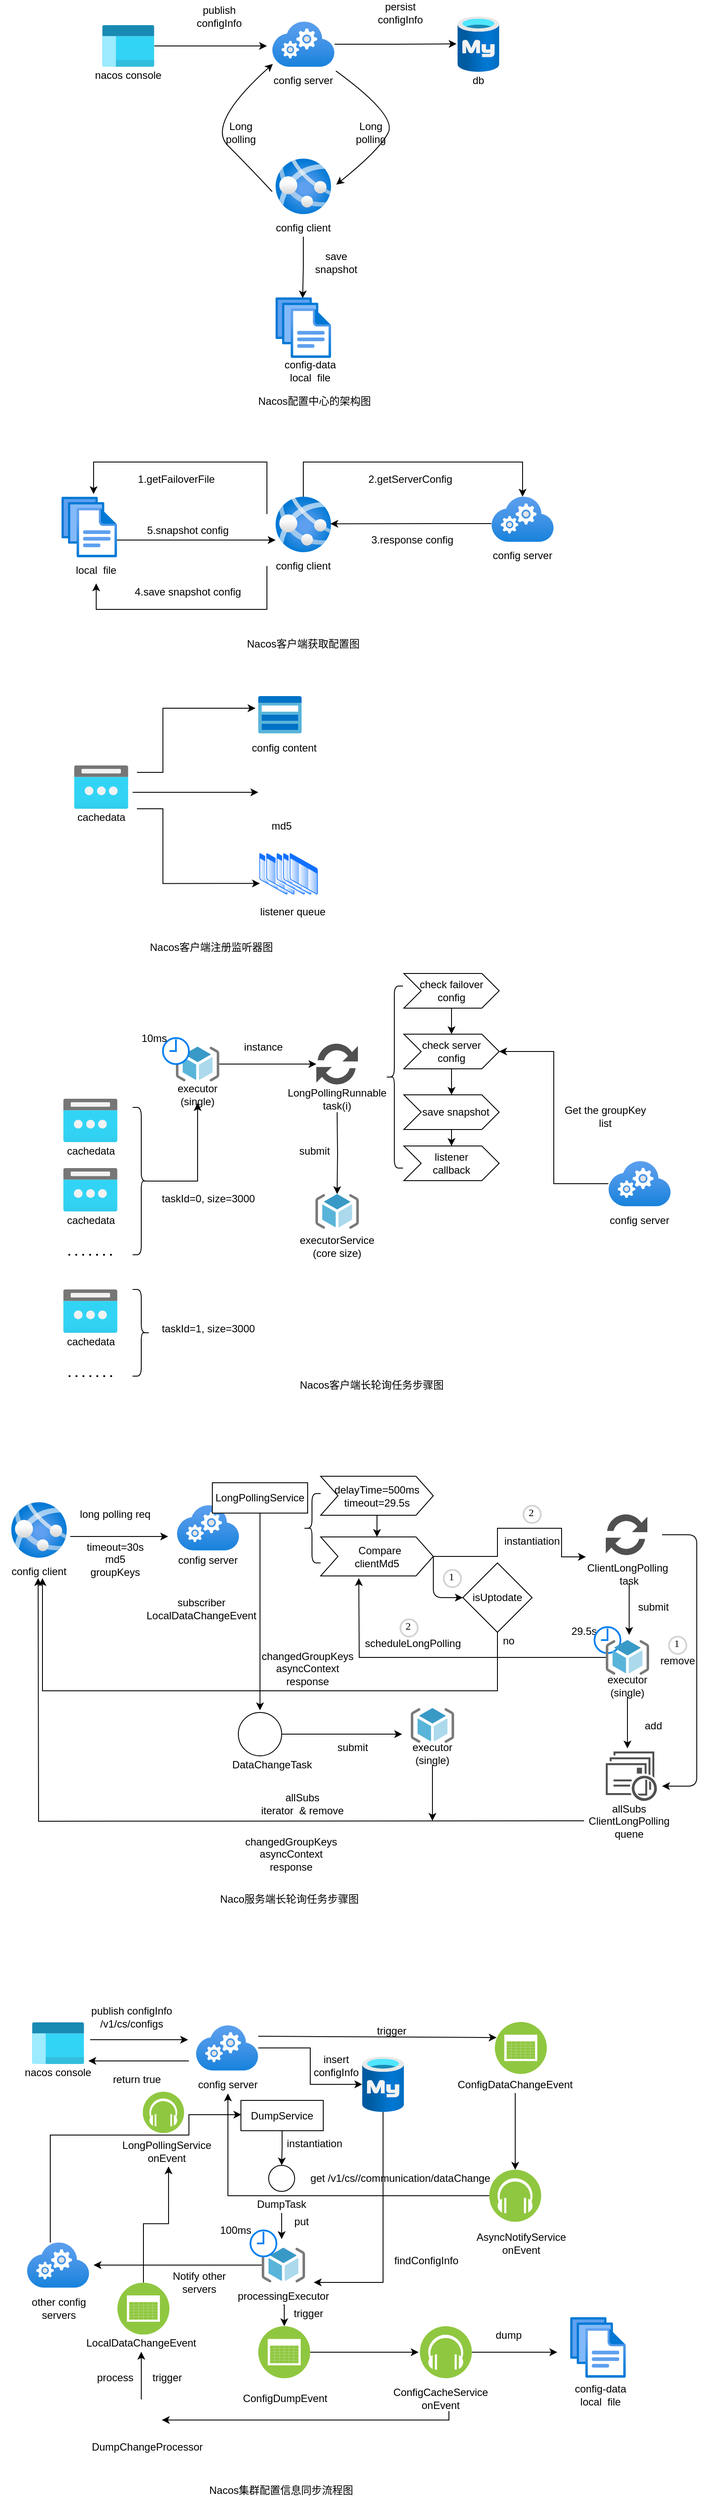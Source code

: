 <mxfile version="15.0.6" type="device"><diagram id="Z2MBk3b5jhYrL6u7EaBI" name="第 1 页"><mxGraphModel dx="946" dy="662" grid="1" gridSize="10" guides="1" tooltips="1" connect="1" arrows="1" fold="1" page="1" pageScale="1" pageWidth="827" pageHeight="1169" math="0" shadow="0"><root><mxCell id="0"/><mxCell id="1" parent="0"/><mxCell id="Sb2YkB7NiELVCZ7mtvQ2-1" value="" style="aspect=fixed;html=1;points=[];align=center;image;fontSize=12;image=img/lib/azure2/databases/Azure_Database_MySQL_Server.svg;" parent="1" vertex="1"><mxGeometry x="540" y="126" width="48" height="64" as="geometry"/></mxCell><mxCell id="Sb2YkB7NiELVCZ7mtvQ2-16" style="edgeStyle=orthogonalEdgeStyle;rounded=0;orthogonalLoop=1;jettySize=auto;html=1;" parent="1" source="Sb2YkB7NiELVCZ7mtvQ2-4" edge="1"><mxGeometry relative="1" as="geometry"><mxPoint x="320" y="160" as="targetPoint"/></mxGeometry></mxCell><mxCell id="Sb2YkB7NiELVCZ7mtvQ2-17" style="edgeStyle=orthogonalEdgeStyle;rounded=0;orthogonalLoop=1;jettySize=auto;html=1;entryX=-0.025;entryY=0.494;entryDx=0;entryDy=0;entryPerimeter=0;" parent="1" source="Sb2YkB7NiELVCZ7mtvQ2-6" target="Sb2YkB7NiELVCZ7mtvQ2-1" edge="1"><mxGeometry relative="1" as="geometry"/></mxCell><mxCell id="Sb2YkB7NiELVCZ7mtvQ2-13" value="db" style="text;html=1;strokeColor=none;fillColor=none;align=center;verticalAlign=middle;whiteSpace=wrap;rounded=0;" parent="1" vertex="1"><mxGeometry x="519" y="190" width="90" height="20" as="geometry"/></mxCell><mxCell id="Sb2YkB7NiELVCZ7mtvQ2-23" style="edgeStyle=orthogonalEdgeStyle;rounded=0;orthogonalLoop=1;jettySize=auto;html=1;entryX=0.488;entryY=0.017;entryDx=0;entryDy=0;entryPerimeter=0;" parent="1" source="Sb2YkB7NiELVCZ7mtvQ2-14" target="Sb2YkB7NiELVCZ7mtvQ2-3" edge="1"><mxGeometry relative="1" as="geometry"/></mxCell><mxCell id="Sb2YkB7NiELVCZ7mtvQ2-20" value="" style="curved=1;endArrow=classic;html=1;exitX=-0.062;exitY=0.594;exitDx=0;exitDy=0;exitPerimeter=0;entryX=0.011;entryY=0.938;entryDx=0;entryDy=0;entryPerimeter=0;" parent="1" source="Sb2YkB7NiELVCZ7mtvQ2-5" target="Sb2YkB7NiELVCZ7mtvQ2-6" edge="1"><mxGeometry width="50" height="50" relative="1" as="geometry"><mxPoint x="250" y="300" as="sourcePoint"/><mxPoint x="300" y="250" as="targetPoint"/><Array as="points"><mxPoint x="300" y="300"/><mxPoint x="250" y="250"/></Array></mxGeometry></mxCell><mxCell id="Sb2YkB7NiELVCZ7mtvQ2-22" value="" style="curved=1;endArrow=classic;html=1;exitX=1.022;exitY=1.092;exitDx=0;exitDy=0;exitPerimeter=0;" parent="1" source="Sb2YkB7NiELVCZ7mtvQ2-6" edge="1"><mxGeometry width="50" height="50" relative="1" as="geometry"><mxPoint x="420" y="190" as="sourcePoint"/><mxPoint x="400" y="320" as="targetPoint"/><Array as="points"><mxPoint x="470" y="240"/><mxPoint x="450" y="280"/></Array></mxGeometry></mxCell><mxCell id="Sb2YkB7NiELVCZ7mtvQ2-24" value="Long polling" style="text;html=1;strokeColor=none;fillColor=none;align=center;verticalAlign=middle;whiteSpace=wrap;rounded=0;" parent="1" vertex="1"><mxGeometry x="270" y="250" width="40" height="20" as="geometry"/></mxCell><mxCell id="Sb2YkB7NiELVCZ7mtvQ2-26" value="Long polling" style="text;html=1;strokeColor=none;fillColor=none;align=center;verticalAlign=middle;whiteSpace=wrap;rounded=0;" parent="1" vertex="1"><mxGeometry x="420" y="250" width="40" height="20" as="geometry"/></mxCell><mxCell id="Sb2YkB7NiELVCZ7mtvQ2-27" value="save snapshot" style="text;html=1;strokeColor=none;fillColor=none;align=center;verticalAlign=middle;whiteSpace=wrap;rounded=0;" parent="1" vertex="1"><mxGeometry x="380" y="400" width="40" height="20" as="geometry"/></mxCell><mxCell id="Sb2YkB7NiELVCZ7mtvQ2-30" value="publish configInfo" style="text;html=1;strokeColor=none;fillColor=none;align=center;verticalAlign=middle;whiteSpace=wrap;rounded=0;" parent="1" vertex="1"><mxGeometry x="220" y="116" width="90" height="20" as="geometry"/></mxCell><mxCell id="Sb2YkB7NiELVCZ7mtvQ2-31" value="persist configInfo" style="text;html=1;strokeColor=none;fillColor=none;align=center;verticalAlign=middle;whiteSpace=wrap;rounded=0;" parent="1" vertex="1"><mxGeometry x="429" y="112" width="90" height="20" as="geometry"/></mxCell><mxCell id="Sb2YkB7NiELVCZ7mtvQ2-32" value="Nacos配置中心的架构图" style="text;html=1;strokeColor=none;fillColor=none;align=center;verticalAlign=middle;whiteSpace=wrap;rounded=0;" parent="1" vertex="1"><mxGeometry x="290" y="560" width="170" height="20" as="geometry"/></mxCell><mxCell id="Sb2YkB7NiELVCZ7mtvQ2-33" value="" style="group" parent="1" vertex="1" connectable="0"><mxGeometry x="317" y="290" width="90" height="90" as="geometry"/></mxCell><mxCell id="Sb2YkB7NiELVCZ7mtvQ2-5" value="" style="aspect=fixed;html=1;points=[];align=center;image;fontSize=12;image=img/lib/azure2/compute/App_Services.svg;" parent="Sb2YkB7NiELVCZ7mtvQ2-33" vertex="1"><mxGeometry x="13" width="64" height="64" as="geometry"/></mxCell><mxCell id="Sb2YkB7NiELVCZ7mtvQ2-14" value="config client" style="text;html=1;strokeColor=none;fillColor=none;align=center;verticalAlign=middle;whiteSpace=wrap;rounded=0;" parent="Sb2YkB7NiELVCZ7mtvQ2-33" vertex="1"><mxGeometry y="70" width="90" height="20" as="geometry"/></mxCell><mxCell id="Sb2YkB7NiELVCZ7mtvQ2-34" value="" style="group" parent="1" vertex="1" connectable="0"><mxGeometry x="317" y="132" width="90" height="78" as="geometry"/></mxCell><mxCell id="Sb2YkB7NiELVCZ7mtvQ2-6" value="" style="aspect=fixed;html=1;points=[];align=center;image;fontSize=12;image=img/lib/azure2/compute/Cloud_Services_Classic.svg;" parent="Sb2YkB7NiELVCZ7mtvQ2-34" vertex="1"><mxGeometry x="9" width="72" height="52" as="geometry"/></mxCell><mxCell id="Sb2YkB7NiELVCZ7mtvQ2-12" value="config server" style="text;html=1;strokeColor=none;fillColor=none;align=center;verticalAlign=middle;whiteSpace=wrap;rounded=0;" parent="Sb2YkB7NiELVCZ7mtvQ2-34" vertex="1"><mxGeometry y="58" width="90" height="20" as="geometry"/></mxCell><mxCell id="Sb2YkB7NiELVCZ7mtvQ2-38" value="" style="group" parent="1" vertex="1" connectable="0"><mxGeometry x="115" y="136" width="90" height="68" as="geometry"/></mxCell><mxCell id="Sb2YkB7NiELVCZ7mtvQ2-4" value="" style="aspect=fixed;html=1;points=[];align=center;image;fontSize=12;image=img/lib/azure2/general/Management_Portal.svg;" parent="Sb2YkB7NiELVCZ7mtvQ2-38" vertex="1"><mxGeometry x="15" width="60" height="48" as="geometry"/></mxCell><mxCell id="Sb2YkB7NiELVCZ7mtvQ2-9" value="nacos console" style="text;html=1;strokeColor=none;fillColor=none;align=center;verticalAlign=middle;whiteSpace=wrap;rounded=0;" parent="Sb2YkB7NiELVCZ7mtvQ2-38" vertex="1"><mxGeometry y="48" width="90" height="20" as="geometry"/></mxCell><mxCell id="Sb2YkB7NiELVCZ7mtvQ2-39" value="" style="group" parent="1" vertex="1" connectable="0"><mxGeometry x="317" y="680" width="90" height="90" as="geometry"/></mxCell><mxCell id="Sb2YkB7NiELVCZ7mtvQ2-40" value="" style="aspect=fixed;html=1;points=[];align=center;image;fontSize=12;image=img/lib/azure2/compute/App_Services.svg;" parent="Sb2YkB7NiELVCZ7mtvQ2-39" vertex="1"><mxGeometry x="13" width="64" height="64" as="geometry"/></mxCell><mxCell id="Sb2YkB7NiELVCZ7mtvQ2-41" value="config client" style="text;html=1;strokeColor=none;fillColor=none;align=center;verticalAlign=middle;whiteSpace=wrap;rounded=0;" parent="Sb2YkB7NiELVCZ7mtvQ2-39" vertex="1"><mxGeometry y="70" width="90" height="20" as="geometry"/></mxCell><mxCell id="Sb2YkB7NiELVCZ7mtvQ2-45" value="" style="group" parent="1" vertex="1" connectable="0"><mxGeometry x="317" y="450" width="106" height="100" as="geometry"/></mxCell><mxCell id="Sb2YkB7NiELVCZ7mtvQ2-50" value="" style="group" parent="Sb2YkB7NiELVCZ7mtvQ2-45" vertex="1" connectable="0"><mxGeometry width="106" height="100" as="geometry"/></mxCell><mxCell id="Sb2YkB7NiELVCZ7mtvQ2-3" value="" style="aspect=fixed;html=1;points=[];align=center;image;fontSize=12;image=img/lib/azure2/general/Files.svg;" parent="Sb2YkB7NiELVCZ7mtvQ2-50" vertex="1"><mxGeometry x="13" width="64" height="70" as="geometry"/></mxCell><mxCell id="Sb2YkB7NiELVCZ7mtvQ2-15" value="config-data&lt;br&gt;local&amp;nbsp;&amp;nbsp;file" style="text;html=1;strokeColor=none;fillColor=none;align=center;verticalAlign=middle;whiteSpace=wrap;rounded=0;" parent="Sb2YkB7NiELVCZ7mtvQ2-50" vertex="1"><mxGeometry y="70" width="106" height="30" as="geometry"/></mxCell><mxCell id="Sb2YkB7NiELVCZ7mtvQ2-47" value="" style="group" parent="1" vertex="1" connectable="0"><mxGeometry x="570" y="680" width="90" height="78" as="geometry"/></mxCell><mxCell id="Sb2YkB7NiELVCZ7mtvQ2-48" value="" style="aspect=fixed;html=1;points=[];align=center;image;fontSize=12;image=img/lib/azure2/compute/Cloud_Services_Classic.svg;" parent="Sb2YkB7NiELVCZ7mtvQ2-47" vertex="1"><mxGeometry x="9" width="72" height="52" as="geometry"/></mxCell><mxCell id="Sb2YkB7NiELVCZ7mtvQ2-49" value="config server" style="text;html=1;strokeColor=none;fillColor=none;align=center;verticalAlign=middle;whiteSpace=wrap;rounded=0;" parent="Sb2YkB7NiELVCZ7mtvQ2-47" vertex="1"><mxGeometry y="58" width="90" height="20" as="geometry"/></mxCell><mxCell id="Sb2YkB7NiELVCZ7mtvQ2-51" value="" style="group" parent="1" vertex="1" connectable="0"><mxGeometry x="70" y="680" width="106" height="100" as="geometry"/></mxCell><mxCell id="Sb2YkB7NiELVCZ7mtvQ2-52" value="" style="group" parent="Sb2YkB7NiELVCZ7mtvQ2-51" vertex="1" connectable="0"><mxGeometry width="106" height="100" as="geometry"/></mxCell><mxCell id="Sb2YkB7NiELVCZ7mtvQ2-53" value="" style="aspect=fixed;html=1;points=[];align=center;image;fontSize=12;image=img/lib/azure2/general/Files.svg;" parent="Sb2YkB7NiELVCZ7mtvQ2-52" vertex="1"><mxGeometry x="13" width="64" height="70" as="geometry"/></mxCell><mxCell id="Sb2YkB7NiELVCZ7mtvQ2-54" value="local&amp;nbsp;&amp;nbsp;file" style="text;html=1;strokeColor=none;fillColor=none;align=center;verticalAlign=middle;whiteSpace=wrap;rounded=0;" parent="Sb2YkB7NiELVCZ7mtvQ2-52" vertex="1"><mxGeometry y="70" width="106" height="30" as="geometry"/></mxCell><mxCell id="Sb2YkB7NiELVCZ7mtvQ2-55" value="Nacos客户端获取配置图" style="text;html=1;strokeColor=none;fillColor=none;align=center;verticalAlign=middle;whiteSpace=wrap;rounded=0;" parent="1" vertex="1"><mxGeometry x="277" y="840" width="170" height="20" as="geometry"/></mxCell><mxCell id="Sb2YkB7NiELVCZ7mtvQ2-57" style="edgeStyle=orthogonalEdgeStyle;rounded=0;orthogonalLoop=1;jettySize=auto;html=1;" parent="1" edge="1"><mxGeometry relative="1" as="geometry"><mxPoint x="120" y="677" as="targetPoint"/><mxPoint x="320" y="700" as="sourcePoint"/><Array as="points"><mxPoint x="320" y="640"/><mxPoint x="120" y="640"/></Array></mxGeometry></mxCell><mxCell id="Sb2YkB7NiELVCZ7mtvQ2-58" style="edgeStyle=orthogonalEdgeStyle;rounded=0;orthogonalLoop=1;jettySize=auto;html=1;" parent="1" source="Sb2YkB7NiELVCZ7mtvQ2-53" edge="1"><mxGeometry relative="1" as="geometry"><mxPoint x="330" y="730" as="targetPoint"/><Array as="points"><mxPoint x="190" y="730"/><mxPoint x="190" y="730"/></Array></mxGeometry></mxCell><mxCell id="Sb2YkB7NiELVCZ7mtvQ2-59" style="edgeStyle=orthogonalEdgeStyle;rounded=0;orthogonalLoop=1;jettySize=auto;html=1;entryX=0.5;entryY=1;entryDx=0;entryDy=0;" parent="1" target="Sb2YkB7NiELVCZ7mtvQ2-54" edge="1"><mxGeometry relative="1" as="geometry"><mxPoint x="220" y="840" as="targetPoint"/><mxPoint x="320" y="760" as="sourcePoint"/><Array as="points"><mxPoint x="320" y="765"/><mxPoint x="320" y="810"/><mxPoint x="123" y="810"/></Array></mxGeometry></mxCell><mxCell id="Sb2YkB7NiELVCZ7mtvQ2-61" value="1.getFailoverFile" style="text;html=1;align=center;verticalAlign=middle;resizable=0;points=[];autosize=1;strokeColor=none;fillColor=none;" parent="1" vertex="1"><mxGeometry x="165" y="650" width="100" height="20" as="geometry"/></mxCell><mxCell id="Sb2YkB7NiELVCZ7mtvQ2-66" style="edgeStyle=orthogonalEdgeStyle;rounded=0;orthogonalLoop=1;jettySize=auto;html=1;" parent="1" source="Sb2YkB7NiELVCZ7mtvQ2-40" target="Sb2YkB7NiELVCZ7mtvQ2-48" edge="1"><mxGeometry relative="1" as="geometry"><mxPoint x="590" y="650" as="targetPoint"/><Array as="points"><mxPoint x="362" y="640"/><mxPoint x="615" y="640"/></Array></mxGeometry></mxCell><mxCell id="Sb2YkB7NiELVCZ7mtvQ2-67" style="edgeStyle=orthogonalEdgeStyle;rounded=0;orthogonalLoop=1;jettySize=auto;html=1;entryX=0.988;entryY=0.488;entryDx=0;entryDy=0;entryPerimeter=0;" parent="1" source="Sb2YkB7NiELVCZ7mtvQ2-48" target="Sb2YkB7NiELVCZ7mtvQ2-40" edge="1"><mxGeometry relative="1" as="geometry"><Array as="points"><mxPoint x="530" y="711"/><mxPoint x="530" y="711"/></Array></mxGeometry></mxCell><mxCell id="Sb2YkB7NiELVCZ7mtvQ2-68" value="2.getServerConfig" style="text;html=1;align=center;verticalAlign=middle;resizable=0;points=[];autosize=1;strokeColor=none;fillColor=none;" parent="1" vertex="1"><mxGeometry x="430" y="650" width="110" height="20" as="geometry"/></mxCell><mxCell id="Sb2YkB7NiELVCZ7mtvQ2-69" value="3.response config&amp;nbsp;" style="text;html=1;align=center;verticalAlign=middle;resizable=0;points=[];autosize=1;strokeColor=none;fillColor=none;" parent="1" vertex="1"><mxGeometry x="434" y="720" width="110" height="20" as="geometry"/></mxCell><mxCell id="Sb2YkB7NiELVCZ7mtvQ2-70" value="4.save snapshot config&amp;nbsp;" style="text;html=1;align=center;verticalAlign=middle;resizable=0;points=[];autosize=1;strokeColor=none;fillColor=none;" parent="1" vertex="1"><mxGeometry x="160" y="780" width="140" height="20" as="geometry"/></mxCell><mxCell id="Sb2YkB7NiELVCZ7mtvQ2-71" value="5.snapshot config&amp;nbsp;" style="text;html=1;align=center;verticalAlign=middle;resizable=0;points=[];autosize=1;strokeColor=none;fillColor=none;" parent="1" vertex="1"><mxGeometry x="175" y="709" width="110" height="20" as="geometry"/></mxCell><mxCell id="Sb2YkB7NiELVCZ7mtvQ2-103" style="edgeStyle=orthogonalEdgeStyle;rounded=0;orthogonalLoop=1;jettySize=auto;html=1;entryX=-0.064;entryY=0.326;entryDx=0;entryDy=0;entryPerimeter=0;" parent="1" target="Sb2YkB7NiELVCZ7mtvQ2-81" edge="1"><mxGeometry relative="1" as="geometry"><mxPoint x="170" y="998" as="sourcePoint"/><Array as="points"><mxPoint x="200" y="998"/><mxPoint x="200" y="924"/></Array></mxGeometry></mxCell><mxCell id="Sb2YkB7NiELVCZ7mtvQ2-104" style="edgeStyle=orthogonalEdgeStyle;rounded=0;orthogonalLoop=1;jettySize=auto;html=1;entryX=0;entryY=0.5;entryDx=0;entryDy=0;" parent="1" target="Sb2YkB7NiELVCZ7mtvQ2-92" edge="1"><mxGeometry relative="1" as="geometry"><mxPoint x="165" y="1021" as="sourcePoint"/><Array as="points"><mxPoint x="200" y="1021"/><mxPoint x="200" y="1021"/></Array></mxGeometry></mxCell><mxCell id="Sb2YkB7NiELVCZ7mtvQ2-81" value="" style="aspect=fixed;html=1;points=[];align=center;image;fontSize=12;image=img/lib/mscae/ClassicStorage.svg;" parent="1" vertex="1"><mxGeometry x="310" y="910" width="50" height="43" as="geometry"/></mxCell><mxCell id="Sb2YkB7NiELVCZ7mtvQ2-91" value="config content" style="text;html=1;strokeColor=none;fillColor=none;align=center;verticalAlign=middle;whiteSpace=wrap;rounded=0;" parent="1" vertex="1"><mxGeometry x="300" y="960" width="80" height="20" as="geometry"/></mxCell><mxCell id="Sb2YkB7NiELVCZ7mtvQ2-92" value="" style="shape=image;html=1;verticalAlign=top;verticalLabelPosition=bottom;labelBackgroundColor=#ffffff;imageAspect=0;aspect=fixed;image=https://cdn0.iconfinder.com/data/icons/security-double-colour-blue-black-vol-2/52/folder__security__secret__locked-128.png" parent="1" vertex="1"><mxGeometry x="310" y="992" width="58" height="58" as="geometry"/></mxCell><mxCell id="Sb2YkB7NiELVCZ7mtvQ2-94" value="md5" style="text;html=1;strokeColor=none;fillColor=none;align=center;verticalAlign=middle;whiteSpace=wrap;rounded=0;" parent="1" vertex="1"><mxGeometry x="317" y="1050" width="40" height="20" as="geometry"/></mxCell><mxCell id="Sb2YkB7NiELVCZ7mtvQ2-95" value="listener queue" style="text;html=1;strokeColor=none;fillColor=none;align=center;verticalAlign=middle;whiteSpace=wrap;rounded=0;" parent="1" vertex="1"><mxGeometry x="310" y="1149" width="80" height="20" as="geometry"/></mxCell><mxCell id="Sb2YkB7NiELVCZ7mtvQ2-105" style="edgeStyle=orthogonalEdgeStyle;rounded=0;orthogonalLoop=1;jettySize=auto;html=1;entryX=0;entryY=0.75;entryDx=0;entryDy=0;" parent="1" target="Sb2YkB7NiELVCZ7mtvQ2-87" edge="1"><mxGeometry relative="1" as="geometry"><mxPoint x="170" y="1040" as="sourcePoint"/><Array as="points"><mxPoint x="170" y="1040"/><mxPoint x="200" y="1040"/><mxPoint x="200" y="1126"/></Array></mxGeometry></mxCell><mxCell id="Sb2YkB7NiELVCZ7mtvQ2-102" value="" style="group" parent="1" vertex="1" connectable="0"><mxGeometry x="310" y="1090" width="70" height="50" as="geometry"/></mxCell><mxCell id="Sb2YkB7NiELVCZ7mtvQ2-87" value="" style="aspect=fixed;perimeter=ellipsePerimeter;html=1;align=center;shadow=0;dashed=0;spacingTop=3;image;image=img/lib/active_directory/list.svg;" parent="Sb2YkB7NiELVCZ7mtvQ2-102" vertex="1"><mxGeometry width="35" height="50" as="geometry"/></mxCell><mxCell id="Sb2YkB7NiELVCZ7mtvQ2-98" value="" style="aspect=fixed;perimeter=ellipsePerimeter;html=1;align=center;shadow=0;dashed=0;spacingTop=3;image;image=img/lib/active_directory/list.svg;" parent="Sb2YkB7NiELVCZ7mtvQ2-102" vertex="1"><mxGeometry x="8" width="35" height="50" as="geometry"/></mxCell><mxCell id="Sb2YkB7NiELVCZ7mtvQ2-99" value="" style="aspect=fixed;perimeter=ellipsePerimeter;html=1;align=center;shadow=0;dashed=0;spacingTop=3;image;image=img/lib/active_directory/list.svg;" parent="Sb2YkB7NiELVCZ7mtvQ2-102" vertex="1"><mxGeometry x="20" width="35" height="50" as="geometry"/></mxCell><mxCell id="Sb2YkB7NiELVCZ7mtvQ2-100" value="" style="aspect=fixed;perimeter=ellipsePerimeter;html=1;align=center;shadow=0;dashed=0;spacingTop=3;image;image=img/lib/active_directory/list.svg;" parent="Sb2YkB7NiELVCZ7mtvQ2-102" vertex="1"><mxGeometry x="27.5" width="35" height="50" as="geometry"/></mxCell><mxCell id="Sb2YkB7NiELVCZ7mtvQ2-101" value="" style="aspect=fixed;perimeter=ellipsePerimeter;html=1;align=center;shadow=0;dashed=0;spacingTop=3;image;image=img/lib/active_directory/list.svg;" parent="Sb2YkB7NiELVCZ7mtvQ2-102" vertex="1"><mxGeometry x="35" width="35" height="50" as="geometry"/></mxCell><mxCell id="Sb2YkB7NiELVCZ7mtvQ2-106" value="Nacos客户端注册监听器图" style="text;html=1;strokeColor=none;fillColor=none;align=center;verticalAlign=middle;whiteSpace=wrap;rounded=0;" parent="1" vertex="1"><mxGeometry x="176" y="1190" width="160" height="20" as="geometry"/></mxCell><mxCell id="Sb2YkB7NiELVCZ7mtvQ2-108" value="" style="group" parent="1" vertex="1" connectable="0"><mxGeometry x="97.5" y="990" width="62.5" height="70" as="geometry"/></mxCell><mxCell id="Sb2YkB7NiELVCZ7mtvQ2-96" value="cachedata" style="text;html=1;strokeColor=none;fillColor=none;align=center;verticalAlign=middle;whiteSpace=wrap;rounded=0;" parent="Sb2YkB7NiELVCZ7mtvQ2-108" vertex="1"><mxGeometry x="11.5" y="50" width="40" height="20" as="geometry"/></mxCell><mxCell id="Sb2YkB7NiELVCZ7mtvQ2-107" value="" style="aspect=fixed;html=1;points=[];align=center;image;fontSize=12;image=img/lib/azure2/networking/Public_IP_Addresses.svg;" parent="Sb2YkB7NiELVCZ7mtvQ2-108" vertex="1"><mxGeometry width="62.5" height="50" as="geometry"/></mxCell><mxCell id="Sb2YkB7NiELVCZ7mtvQ2-109" value="" style="group" parent="1" vertex="1" connectable="0"><mxGeometry x="85" y="1454.5" width="62.5" height="70" as="geometry"/></mxCell><mxCell id="Sb2YkB7NiELVCZ7mtvQ2-110" value="cachedata" style="text;html=1;strokeColor=none;fillColor=none;align=center;verticalAlign=middle;whiteSpace=wrap;rounded=0;" parent="Sb2YkB7NiELVCZ7mtvQ2-109" vertex="1"><mxGeometry x="11.5" y="50" width="40" height="20" as="geometry"/></mxCell><mxCell id="Sb2YkB7NiELVCZ7mtvQ2-111" value="" style="aspect=fixed;html=1;points=[];align=center;image;fontSize=12;image=img/lib/azure2/networking/Public_IP_Addresses.svg;" parent="Sb2YkB7NiELVCZ7mtvQ2-109" vertex="1"><mxGeometry width="62.5" height="50" as="geometry"/></mxCell><mxCell id="Sb2YkB7NiELVCZ7mtvQ2-112" value="" style="group" parent="1" vertex="1" connectable="0"><mxGeometry x="85" y="1374.5" width="62.5" height="70" as="geometry"/></mxCell><mxCell id="Sb2YkB7NiELVCZ7mtvQ2-113" value="cachedata" style="text;html=1;strokeColor=none;fillColor=none;align=center;verticalAlign=middle;whiteSpace=wrap;rounded=0;" parent="Sb2YkB7NiELVCZ7mtvQ2-112" vertex="1"><mxGeometry x="11.5" y="50" width="40" height="20" as="geometry"/></mxCell><mxCell id="Sb2YkB7NiELVCZ7mtvQ2-114" value="" style="aspect=fixed;html=1;points=[];align=center;image;fontSize=12;image=img/lib/azure2/networking/Public_IP_Addresses.svg;" parent="Sb2YkB7NiELVCZ7mtvQ2-112" vertex="1"><mxGeometry width="62.5" height="50" as="geometry"/></mxCell><mxCell id="Sb2YkB7NiELVCZ7mtvQ2-115" value="" style="group" parent="1" vertex="1" connectable="0"><mxGeometry x="85" y="1594.5" width="62.5" height="70" as="geometry"/></mxCell><mxCell id="Sb2YkB7NiELVCZ7mtvQ2-116" value="cachedata" style="text;html=1;strokeColor=none;fillColor=none;align=center;verticalAlign=middle;whiteSpace=wrap;rounded=0;" parent="Sb2YkB7NiELVCZ7mtvQ2-115" vertex="1"><mxGeometry x="11.5" y="50" width="40" height="20" as="geometry"/></mxCell><mxCell id="Sb2YkB7NiELVCZ7mtvQ2-117" value="" style="aspect=fixed;html=1;points=[];align=center;image;fontSize=12;image=img/lib/azure2/networking/Public_IP_Addresses.svg;" parent="Sb2YkB7NiELVCZ7mtvQ2-115" vertex="1"><mxGeometry width="62.5" height="50" as="geometry"/></mxCell><mxCell id="Sb2YkB7NiELVCZ7mtvQ2-123" value="" style="group" parent="1" vertex="1" connectable="0"><mxGeometry x="705" y="1446.5" width="90" height="78" as="geometry"/></mxCell><mxCell id="Sb2YkB7NiELVCZ7mtvQ2-124" value="" style="aspect=fixed;html=1;points=[];align=center;image;fontSize=12;image=img/lib/azure2/compute/Cloud_Services_Classic.svg;" parent="Sb2YkB7NiELVCZ7mtvQ2-123" vertex="1"><mxGeometry x="9" width="72" height="52" as="geometry"/></mxCell><mxCell id="Sb2YkB7NiELVCZ7mtvQ2-125" value="config server" style="text;html=1;strokeColor=none;fillColor=none;align=center;verticalAlign=middle;whiteSpace=wrap;rounded=0;" parent="Sb2YkB7NiELVCZ7mtvQ2-123" vertex="1"><mxGeometry y="58" width="90" height="20" as="geometry"/></mxCell><mxCell id="Sb2YkB7NiELVCZ7mtvQ2-131" value="" style="pointerEvents=1;shadow=0;dashed=0;html=1;strokeColor=none;labelPosition=center;verticalLabelPosition=bottom;verticalAlign=top;align=center;fillColor=#505050;shape=mxgraph.mscae.intune.update" parent="1" vertex="1"><mxGeometry x="377" y="1309.5" width="48" height="50" as="geometry"/></mxCell><mxCell id="Sb2YkB7NiELVCZ7mtvQ2-165" style="edgeStyle=orthogonalEdgeStyle;rounded=0;orthogonalLoop=1;jettySize=auto;html=1;" parent="1" source="Sb2YkB7NiELVCZ7mtvQ2-133" target="Sb2YkB7NiELVCZ7mtvQ2-131" edge="1"><mxGeometry relative="1" as="geometry"/></mxCell><mxCell id="Sb2YkB7NiELVCZ7mtvQ2-133" value="" style="aspect=fixed;html=1;points=[];align=center;image;fontSize=12;image=img/lib/mscae/ResourceGroup.svg;" parent="1" vertex="1"><mxGeometry x="215" y="1314.5" width="50" height="40" as="geometry"/></mxCell><mxCell id="Sb2YkB7NiELVCZ7mtvQ2-135" value="" style="aspect=fixed;html=1;points=[];align=center;image;fontSize=12;image=img/lib/mscae/ResourceGroup.svg;" parent="1" vertex="1"><mxGeometry x="376" y="1484.5" width="50" height="40" as="geometry"/></mxCell><mxCell id="Sb2YkB7NiELVCZ7mtvQ2-136" value="executor&lt;br&gt;(single)" style="text;html=1;strokeColor=none;fillColor=none;align=center;verticalAlign=middle;whiteSpace=wrap;rounded=0;" parent="1" vertex="1"><mxGeometry x="220" y="1359.5" width="40" height="20" as="geometry"/></mxCell><mxCell id="Sb2YkB7NiELVCZ7mtvQ2-137" value="" style="endArrow=none;dashed=1;html=1;dashPattern=1 3;strokeWidth=2;" parent="1" edge="1"><mxGeometry width="50" height="50" relative="1" as="geometry"><mxPoint x="91" y="1554.5" as="sourcePoint"/><mxPoint x="141" y="1554.5" as="targetPoint"/></mxGeometry></mxCell><mxCell id="Sb2YkB7NiELVCZ7mtvQ2-139" value="" style="endArrow=none;dashed=1;html=1;dashPattern=1 3;strokeWidth=2;" parent="1" edge="1"><mxGeometry width="50" height="50" relative="1" as="geometry"><mxPoint x="91.25" y="1694.5" as="sourcePoint"/><mxPoint x="141.25" y="1694.5" as="targetPoint"/></mxGeometry></mxCell><mxCell id="Sb2YkB7NiELVCZ7mtvQ2-168" style="edgeStyle=orthogonalEdgeStyle;rounded=0;orthogonalLoop=1;jettySize=auto;html=1;exitX=0.1;exitY=0.5;exitDx=0;exitDy=0;exitPerimeter=0;entryX=0.5;entryY=1;entryDx=0;entryDy=0;" parent="1" source="Sb2YkB7NiELVCZ7mtvQ2-140" target="Sb2YkB7NiELVCZ7mtvQ2-136" edge="1"><mxGeometry relative="1" as="geometry"/></mxCell><mxCell id="Sb2YkB7NiELVCZ7mtvQ2-140" value="" style="shape=curlyBracket;whiteSpace=wrap;html=1;rounded=1;flipH=1;" parent="1" vertex="1"><mxGeometry x="165" y="1384.5" width="20" height="170" as="geometry"/></mxCell><mxCell id="Sb2YkB7NiELVCZ7mtvQ2-141" value="" style="shape=curlyBracket;whiteSpace=wrap;html=1;rounded=1;flipH=1;" parent="1" vertex="1"><mxGeometry x="165" y="1594.5" width="20" height="100" as="geometry"/></mxCell><mxCell id="Sb2YkB7NiELVCZ7mtvQ2-142" value="executorService&lt;br&gt;(core size)" style="text;html=1;strokeColor=none;fillColor=none;align=center;verticalAlign=middle;whiteSpace=wrap;rounded=0;" parent="1" vertex="1"><mxGeometry x="346" y="1534.5" width="110" height="20" as="geometry"/></mxCell><mxCell id="Sb2YkB7NiELVCZ7mtvQ2-166" style="edgeStyle=orthogonalEdgeStyle;rounded=0;orthogonalLoop=1;jettySize=auto;html=1;" parent="1" target="Sb2YkB7NiELVCZ7mtvQ2-135" edge="1"><mxGeometry relative="1" as="geometry"><mxPoint x="401" y="1390" as="sourcePoint"/></mxGeometry></mxCell><mxCell id="Sb2YkB7NiELVCZ7mtvQ2-144" value="LongPollingRunnable&lt;br&gt;task(i)" style="text;html=1;strokeColor=none;fillColor=none;align=center;verticalAlign=middle;whiteSpace=wrap;rounded=0;" parent="1" vertex="1"><mxGeometry x="369" y="1364.5" width="64" height="20" as="geometry"/></mxCell><mxCell id="Sb2YkB7NiELVCZ7mtvQ2-158" value="" style="edgeStyle=orthogonalEdgeStyle;rounded=0;orthogonalLoop=1;jettySize=auto;html=1;" parent="1" source="Sb2YkB7NiELVCZ7mtvQ2-145" target="Sb2YkB7NiELVCZ7mtvQ2-151" edge="1"><mxGeometry relative="1" as="geometry"/></mxCell><mxCell id="Sb2YkB7NiELVCZ7mtvQ2-145" value="check failover config" style="shape=step;perimeter=stepPerimeter;whiteSpace=wrap;html=1;fixedSize=1;" parent="1" vertex="1"><mxGeometry x="478" y="1230" width="110" height="40" as="geometry"/></mxCell><mxCell id="Sb2YkB7NiELVCZ7mtvQ2-154" value="" style="edgeStyle=orthogonalEdgeStyle;rounded=0;orthogonalLoop=1;jettySize=auto;html=1;" parent="1" source="Sb2YkB7NiELVCZ7mtvQ2-151" target="Sb2YkB7NiELVCZ7mtvQ2-153" edge="1"><mxGeometry relative="1" as="geometry"/></mxCell><mxCell id="Sb2YkB7NiELVCZ7mtvQ2-151" value="check server &lt;br&gt;config" style="shape=step;perimeter=stepPerimeter;whiteSpace=wrap;html=1;fixedSize=1;" parent="1" vertex="1"><mxGeometry x="478" y="1300" width="110" height="40" as="geometry"/></mxCell><mxCell id="Sb2YkB7NiELVCZ7mtvQ2-156" value="" style="edgeStyle=orthogonalEdgeStyle;rounded=0;orthogonalLoop=1;jettySize=auto;html=1;" parent="1" source="Sb2YkB7NiELVCZ7mtvQ2-153" target="Sb2YkB7NiELVCZ7mtvQ2-155" edge="1"><mxGeometry relative="1" as="geometry"/></mxCell><mxCell id="Sb2YkB7NiELVCZ7mtvQ2-153" value="&amp;nbsp; &amp;nbsp;save snapshot" style="shape=step;perimeter=stepPerimeter;whiteSpace=wrap;html=1;fixedSize=1;" parent="1" vertex="1"><mxGeometry x="478" y="1370" width="110" height="40" as="geometry"/></mxCell><mxCell id="Sb2YkB7NiELVCZ7mtvQ2-155" value="listener &lt;br&gt;callback" style="shape=step;perimeter=stepPerimeter;whiteSpace=wrap;html=1;fixedSize=1;" parent="1" vertex="1"><mxGeometry x="478" y="1429" width="110" height="40" as="geometry"/></mxCell><mxCell id="Sb2YkB7NiELVCZ7mtvQ2-160" style="edgeStyle=orthogonalEdgeStyle;rounded=0;orthogonalLoop=1;jettySize=auto;html=1;entryX=1;entryY=0.5;entryDx=0;entryDy=0;" parent="1" source="Sb2YkB7NiELVCZ7mtvQ2-124" target="Sb2YkB7NiELVCZ7mtvQ2-151" edge="1"><mxGeometry relative="1" as="geometry"/></mxCell><mxCell id="Sb2YkB7NiELVCZ7mtvQ2-161" value="Get the groupKey list" style="text;html=1;strokeColor=none;fillColor=none;align=center;verticalAlign=middle;whiteSpace=wrap;rounded=0;" parent="1" vertex="1"><mxGeometry x="655" y="1384.5" width="111" height="20" as="geometry"/></mxCell><mxCell id="Sb2YkB7NiELVCZ7mtvQ2-164" value="" style="shape=curlyBracket;whiteSpace=wrap;html=1;rounded=1;" parent="1" vertex="1"><mxGeometry x="457" y="1244.5" width="20" height="210" as="geometry"/></mxCell><mxCell id="Sb2YkB7NiELVCZ7mtvQ2-169" value="taskId=0, size=3000" style="text;html=1;strokeColor=none;fillColor=none;align=center;verticalAlign=middle;whiteSpace=wrap;rounded=0;" parent="1" vertex="1"><mxGeometry x="195" y="1479.5" width="115" height="20" as="geometry"/></mxCell><mxCell id="Sb2YkB7NiELVCZ7mtvQ2-170" value="" style="html=1;verticalLabelPosition=bottom;align=center;labelBackgroundColor=#ffffff;verticalAlign=top;strokeWidth=2;strokeColor=#0080F0;shadow=0;dashed=0;shape=mxgraph.ios7.icons.clock;" parent="1" vertex="1"><mxGeometry x="200" y="1304.5" width="30" height="30" as="geometry"/></mxCell><mxCell id="Sb2YkB7NiELVCZ7mtvQ2-171" value="10ms" style="text;html=1;strokeColor=none;fillColor=none;align=center;verticalAlign=middle;whiteSpace=wrap;rounded=0;" parent="1" vertex="1"><mxGeometry x="170" y="1294.5" width="40" height="20" as="geometry"/></mxCell><mxCell id="Sb2YkB7NiELVCZ7mtvQ2-173" value="Nacos客户端长轮询任务步骤图" style="text;html=1;strokeColor=none;fillColor=none;align=center;verticalAlign=middle;whiteSpace=wrap;rounded=0;" parent="1" vertex="1"><mxGeometry x="346" y="1694.5" width="190" height="20" as="geometry"/></mxCell><mxCell id="Sb2YkB7NiELVCZ7mtvQ2-174" value="taskId=1, size=3000" style="text;html=1;strokeColor=none;fillColor=none;align=center;verticalAlign=middle;whiteSpace=wrap;rounded=0;" parent="1" vertex="1"><mxGeometry x="195" y="1630" width="115" height="20" as="geometry"/></mxCell><mxCell id="Sb2YkB7NiELVCZ7mtvQ2-175" value="" style="group" parent="1" vertex="1" connectable="0"><mxGeometry x="12" y="1840" width="90" height="90" as="geometry"/></mxCell><mxCell id="Sb2YkB7NiELVCZ7mtvQ2-176" value="" style="aspect=fixed;html=1;points=[];align=center;image;fontSize=12;image=img/lib/azure2/compute/App_Services.svg;" parent="Sb2YkB7NiELVCZ7mtvQ2-175" vertex="1"><mxGeometry x="13" width="64" height="64" as="geometry"/></mxCell><mxCell id="Sb2YkB7NiELVCZ7mtvQ2-177" value="config client" style="text;html=1;strokeColor=none;fillColor=none;align=center;verticalAlign=middle;whiteSpace=wrap;rounded=0;" parent="Sb2YkB7NiELVCZ7mtvQ2-175" vertex="1"><mxGeometry y="70" width="90" height="20" as="geometry"/></mxCell><mxCell id="Sb2YkB7NiELVCZ7mtvQ2-178" value="" style="group" parent="1" vertex="1" connectable="0"><mxGeometry x="207" y="1837.5" width="160" height="80" as="geometry"/></mxCell><mxCell id="Sb2YkB7NiELVCZ7mtvQ2-180" value="config server" style="text;html=1;strokeColor=none;fillColor=none;align=center;verticalAlign=middle;whiteSpace=wrap;rounded=0;" parent="Sb2YkB7NiELVCZ7mtvQ2-178" vertex="1"><mxGeometry y="59.487" width="90" height="20.513" as="geometry"/></mxCell><mxCell id="Sb2YkB7NiELVCZ7mtvQ2-181" style="edgeStyle=orthogonalEdgeStyle;rounded=0;orthogonalLoop=1;jettySize=auto;html=1;" parent="1" edge="1"><mxGeometry relative="1" as="geometry"><mxPoint x="93" y="1879.5" as="sourcePoint"/><mxPoint x="206" y="1879.5" as="targetPoint"/><Array as="points"><mxPoint x="166" y="1879.5"/><mxPoint x="166" y="1879.5"/></Array></mxGeometry></mxCell><mxCell id="Sb2YkB7NiELVCZ7mtvQ2-182" value="long polling req&lt;br&gt;" style="text;html=1;strokeColor=none;fillColor=none;align=center;verticalAlign=middle;whiteSpace=wrap;rounded=0;" parent="1" vertex="1"><mxGeometry x="99.75" y="1843.5" width="90" height="20" as="geometry"/></mxCell><mxCell id="Sb2YkB7NiELVCZ7mtvQ2-183" value="" style="edgeStyle=orthogonalEdgeStyle;rounded=0;orthogonalLoop=1;jettySize=auto;html=1;" parent="1" source="Sb2YkB7NiELVCZ7mtvQ2-184" target="Sb2YkB7NiELVCZ7mtvQ2-186" edge="1"><mxGeometry relative="1" as="geometry"/></mxCell><mxCell id="Sb2YkB7NiELVCZ7mtvQ2-184" value="delayTime=500ms&lt;br&gt;timeout=29.5s" style="shape=step;perimeter=stepPerimeter;whiteSpace=wrap;html=1;fixedSize=1;" parent="1" vertex="1"><mxGeometry x="382" y="1810" width="130" height="45" as="geometry"/></mxCell><mxCell id="Sb2YkB7NiELVCZ7mtvQ2-186" value="&amp;nbsp; Compare &lt;br&gt;clientMd5" style="shape=step;perimeter=stepPerimeter;whiteSpace=wrap;html=1;fixedSize=1;" parent="1" vertex="1"><mxGeometry x="382" y="1880" width="130" height="45" as="geometry"/></mxCell><mxCell id="Sb2YkB7NiELVCZ7mtvQ2-190" value="" style="shape=curlyBracket;whiteSpace=wrap;html=1;rounded=1;" parent="1" vertex="1"><mxGeometry x="362" y="1830" width="20" height="80" as="geometry"/></mxCell><mxCell id="Sb2YkB7NiELVCZ7mtvQ2-194" style="edgeStyle=orthogonalEdgeStyle;rounded=0;orthogonalLoop=1;jettySize=auto;html=1;entryX=0.5;entryY=1;entryDx=0;entryDy=0;exitX=0.5;exitY=1;exitDx=0;exitDy=0;" parent="1" source="Sb2YkB7NiELVCZ7mtvQ2-192" edge="1"><mxGeometry relative="1" as="geometry"><mxPoint x="61" y="1927.5" as="targetPoint"/><Array as="points"><mxPoint x="586" y="2057.5"/><mxPoint x="61" y="2057.5"/></Array></mxGeometry></mxCell><mxCell id="Sb2YkB7NiELVCZ7mtvQ2-198" style="edgeStyle=orthogonalEdgeStyle;rounded=0;orthogonalLoop=1;jettySize=auto;html=1;" parent="1" source="Sb2YkB7NiELVCZ7mtvQ2-186" edge="1"><mxGeometry relative="1" as="geometry"><mxPoint x="688" y="1903" as="targetPoint"/><Array as="points"><mxPoint x="586" y="1903"/><mxPoint x="586" y="1870"/><mxPoint x="660" y="1870"/><mxPoint x="660" y="1903"/></Array></mxGeometry></mxCell><mxCell id="Sb2YkB7NiELVCZ7mtvQ2-192" value="isUptodate" style="rhombus;whiteSpace=wrap;html=1;" parent="1" vertex="1"><mxGeometry x="546" y="1910" width="80" height="80" as="geometry"/></mxCell><mxCell id="Sb2YkB7NiELVCZ7mtvQ2-195" value="changedGroupKeys asyncContext&lt;br&gt;response" style="text;html=1;strokeColor=none;fillColor=none;align=center;verticalAlign=middle;whiteSpace=wrap;rounded=0;" parent="1" vertex="1"><mxGeometry x="307" y="2021.5" width="120" height="20" as="geometry"/></mxCell><mxCell id="Sb2YkB7NiELVCZ7mtvQ2-196" value="" style="pointerEvents=1;shadow=0;dashed=0;html=1;strokeColor=none;labelPosition=center;verticalLabelPosition=bottom;verticalAlign=top;align=center;fillColor=#505050;shape=mxgraph.mscae.intune.update" parent="1" vertex="1"><mxGeometry x="711" y="1852.5" width="48" height="50" as="geometry"/></mxCell><mxCell id="Sb2YkB7NiELVCZ7mtvQ2-205" style="edgeStyle=orthogonalEdgeStyle;rounded=0;orthogonalLoop=1;jettySize=auto;html=1;" parent="1" source="Sb2YkB7NiELVCZ7mtvQ2-197" edge="1"><mxGeometry relative="1" as="geometry"><mxPoint x="738" y="1993" as="targetPoint"/></mxGeometry></mxCell><mxCell id="Sb2YkB7NiELVCZ7mtvQ2-197" value="ClientLongPolling&amp;nbsp;&lt;br&gt;task" style="text;html=1;strokeColor=none;fillColor=none;align=center;verticalAlign=middle;whiteSpace=wrap;rounded=0;" parent="1" vertex="1"><mxGeometry x="711" y="1913" width="54" height="20" as="geometry"/></mxCell><mxCell id="Sb2YkB7NiELVCZ7mtvQ2-199" value="no" style="text;html=1;strokeColor=none;fillColor=none;align=center;verticalAlign=middle;whiteSpace=wrap;rounded=0;" parent="1" vertex="1"><mxGeometry x="579" y="1990" width="40" height="20" as="geometry"/></mxCell><mxCell id="Sb2YkB7NiELVCZ7mtvQ2-215" style="edgeStyle=orthogonalEdgeStyle;rounded=0;orthogonalLoop=1;jettySize=auto;html=1;" parent="1" source="Sb2YkB7NiELVCZ7mtvQ2-201" edge="1"><mxGeometry relative="1" as="geometry"><mxPoint x="426" y="1927.5" as="targetPoint"/></mxGeometry></mxCell><mxCell id="Sb2YkB7NiELVCZ7mtvQ2-220" value="" style="edgeStyle=orthogonalEdgeStyle;rounded=0;orthogonalLoop=1;jettySize=auto;html=1;" parent="1" source="Sb2YkB7NiELVCZ7mtvQ2-202" edge="1"><mxGeometry relative="1" as="geometry"><mxPoint x="736" y="2124" as="targetPoint"/></mxGeometry></mxCell><mxCell id="Sb2YkB7NiELVCZ7mtvQ2-206" value="29.5s" style="text;html=1;strokeColor=none;fillColor=none;align=center;verticalAlign=middle;whiteSpace=wrap;rounded=0;" parent="1" vertex="1"><mxGeometry x="666" y="1979" width="40" height="20" as="geometry"/></mxCell><mxCell id="Sb2YkB7NiELVCZ7mtvQ2-207" value="" style="html=1;verticalLabelPosition=bottom;align=center;labelBackgroundColor=#ffffff;verticalAlign=top;strokeWidth=2;strokeColor=#0080F0;shadow=0;dashed=0;shape=mxgraph.ios7.icons.clock;" parent="1" vertex="1"><mxGeometry x="698" y="1984" width="30" height="30" as="geometry"/></mxCell><mxCell id="Sb2YkB7NiELVCZ7mtvQ2-208" value="submit" style="text;html=1;strokeColor=none;fillColor=none;align=center;verticalAlign=middle;whiteSpace=wrap;rounded=0;" parent="1" vertex="1"><mxGeometry x="355" y="1425" width="40" height="20" as="geometry"/></mxCell><mxCell id="Sb2YkB7NiELVCZ7mtvQ2-209" value="submit" style="text;html=1;strokeColor=none;fillColor=none;align=center;verticalAlign=middle;whiteSpace=wrap;rounded=0;" parent="1" vertex="1"><mxGeometry x="746" y="1951" width="40" height="20" as="geometry"/></mxCell><mxCell id="Sb2YkB7NiELVCZ7mtvQ2-210" value="instance" style="text;html=1;strokeColor=none;fillColor=none;align=center;verticalAlign=middle;whiteSpace=wrap;rounded=0;" parent="1" vertex="1"><mxGeometry x="296" y="1304.5" width="40" height="20" as="geometry"/></mxCell><mxCell id="Sb2YkB7NiELVCZ7mtvQ2-211" value="instantiation" style="text;html=1;strokeColor=none;fillColor=none;align=center;verticalAlign=middle;whiteSpace=wrap;rounded=0;" parent="1" vertex="1"><mxGeometry x="600" y="1875" width="52" height="20" as="geometry"/></mxCell><mxCell id="Sb2YkB7NiELVCZ7mtvQ2-214" value="" style="endArrow=classic;html=1;exitX=1;exitY=0.5;exitDx=0;exitDy=0;entryX=0;entryY=0.5;entryDx=0;entryDy=0;" parent="1" source="Sb2YkB7NiELVCZ7mtvQ2-186" target="Sb2YkB7NiELVCZ7mtvQ2-192" edge="1"><mxGeometry width="50" height="50" relative="1" as="geometry"><mxPoint x="485" y="1951" as="sourcePoint"/><mxPoint x="535" y="1901" as="targetPoint"/><Array as="points"><mxPoint x="512" y="1950"/></Array></mxGeometry></mxCell><mxCell id="Sb2YkB7NiELVCZ7mtvQ2-216" value="scheduleLongPolling" style="text;html=1;strokeColor=none;fillColor=none;align=center;verticalAlign=middle;whiteSpace=wrap;rounded=0;" parent="1" vertex="1"><mxGeometry x="456" y="1992.5" width="65" height="20" as="geometry"/></mxCell><mxCell id="Sb2YkB7NiELVCZ7mtvQ2-217" value="Naco服务端长轮询任务步骤图" style="text;html=1;strokeColor=none;fillColor=none;align=center;verticalAlign=middle;whiteSpace=wrap;rounded=0;" parent="1" vertex="1"><mxGeometry x="251" y="2287.5" width="190" height="20" as="geometry"/></mxCell><mxCell id="Sb2YkB7NiELVCZ7mtvQ2-222" value="" style="pointerEvents=1;shadow=0;dashed=0;html=1;strokeColor=none;fillColor=#505050;labelPosition=center;verticalLabelPosition=bottom;verticalAlign=top;outlineConnect=0;align=center;shape=mxgraph.office.communications.queue_viewer;" parent="1" vertex="1"><mxGeometry x="711" y="2127.5" width="59" height="57" as="geometry"/></mxCell><mxCell id="Sb2YkB7NiELVCZ7mtvQ2-241" style="edgeStyle=orthogonalEdgeStyle;rounded=0;orthogonalLoop=1;jettySize=auto;html=1;" parent="1" edge="1"><mxGeometry relative="1" as="geometry"><mxPoint x="56" y="1927.5" as="targetPoint"/><mxPoint x="686" y="2207.5" as="sourcePoint"/></mxGeometry></mxCell><mxCell id="Sb2YkB7NiELVCZ7mtvQ2-223" value="&lt;div&gt;allSubs&lt;/div&gt;&lt;div&gt;ClientLongPolling quene&lt;/div&gt;" style="text;html=1;strokeColor=none;fillColor=none;align=center;verticalAlign=middle;whiteSpace=wrap;rounded=0;" parent="1" vertex="1"><mxGeometry x="702" y="2197.5" width="72" height="20" as="geometry"/></mxCell><mxCell id="Sb2YkB7NiELVCZ7mtvQ2-224" value="add" style="text;html=1;strokeColor=none;fillColor=none;align=center;verticalAlign=middle;whiteSpace=wrap;rounded=0;" parent="1" vertex="1"><mxGeometry x="746" y="2087.5" width="40" height="20" as="geometry"/></mxCell><mxCell id="Sb2YkB7NiELVCZ7mtvQ2-228" value="" style="edgeStyle=segmentEdgeStyle;endArrow=classic;html=1;" parent="1" edge="1"><mxGeometry width="50" height="50" relative="1" as="geometry"><mxPoint x="776" y="1877.5" as="sourcePoint"/><mxPoint x="776" y="2167.5" as="targetPoint"/><Array as="points"><mxPoint x="816" y="1877.5"/><mxPoint x="816" y="2167.5"/></Array></mxGeometry></mxCell><mxCell id="Sb2YkB7NiELVCZ7mtvQ2-230" value="remove" style="text;html=1;strokeColor=none;fillColor=none;align=center;verticalAlign=middle;whiteSpace=wrap;rounded=0;" parent="1" vertex="1"><mxGeometry x="774" y="2012.5" width="40" height="20" as="geometry"/></mxCell><mxCell id="Sb2YkB7NiELVCZ7mtvQ2-179" value="" style="aspect=fixed;html=1;points=[];align=center;image;fontSize=12;image=img/lib/azure2/compute/Cloud_Services_Classic.svg;" parent="1" vertex="1"><mxGeometry x="216" y="1843.5" width="72" height="52" as="geometry"/></mxCell><mxCell id="Sb2YkB7NiELVCZ7mtvQ2-233" value="LongPollingService" style="rounded=0;whiteSpace=wrap;html=1;" parent="1" vertex="1"><mxGeometry x="257" y="1817.5" width="110" height="35" as="geometry"/></mxCell><mxCell id="Sb2YkB7NiELVCZ7mtvQ2-235" value="timeout=30s&lt;br&gt;md5&lt;br&gt;groupKeys" style="text;html=1;strokeColor=none;fillColor=none;align=center;verticalAlign=middle;whiteSpace=wrap;rounded=0;" parent="1" vertex="1"><mxGeometry x="124.75" y="1895.5" width="40" height="20" as="geometry"/></mxCell><mxCell id="Sb2YkB7NiELVCZ7mtvQ2-238" value="subscriber&lt;br&gt;LocalDataChangeEvent" style="text;html=1;strokeColor=none;fillColor=none;align=center;verticalAlign=middle;whiteSpace=wrap;rounded=0;" parent="1" vertex="1"><mxGeometry x="202" y="1951" width="85" height="24" as="geometry"/></mxCell><mxCell id="Sb2YkB7NiELVCZ7mtvQ2-242" value="changedGroupKeys asyncContext&lt;br&gt;response" style="text;html=1;strokeColor=none;fillColor=none;align=center;verticalAlign=middle;whiteSpace=wrap;rounded=0;" parent="1" vertex="1"><mxGeometry x="288" y="2235.5" width="120" height="20" as="geometry"/></mxCell><mxCell id="Sb2YkB7NiELVCZ7mtvQ2-245" value="allSubs &lt;br&gt;iterator&amp;nbsp; &amp;amp; remove" style="text;html=1;strokeColor=none;fillColor=none;align=center;verticalAlign=middle;whiteSpace=wrap;rounded=0;" parent="1" vertex="1"><mxGeometry x="306" y="2177.5" width="110" height="20" as="geometry"/></mxCell><mxCell id="Sb2YkB7NiELVCZ7mtvQ2-246" value="" style="shape=image;html=1;verticalAlign=top;verticalLabelPosition=bottom;labelBackgroundColor=#ffffff;imageAspect=0;aspect=fixed;image=https://cdn3.iconfinder.com/data/icons/interface-8/128/InterfaceExpendet-01-128.png" parent="1" vertex="1"><mxGeometry x="286" y="2172.5" width="30" height="30" as="geometry"/></mxCell><mxCell id="Sb2YkB7NiELVCZ7mtvQ2-247" value="" style="group" parent="1" vertex="1" connectable="0"><mxGeometry x="711" y="1999" width="50" height="65" as="geometry"/></mxCell><mxCell id="Sb2YkB7NiELVCZ7mtvQ2-201" value="" style="aspect=fixed;html=1;points=[];align=center;image;fontSize=12;image=img/lib/mscae/ResourceGroup.svg;" parent="Sb2YkB7NiELVCZ7mtvQ2-247" vertex="1"><mxGeometry width="50" height="40" as="geometry"/></mxCell><mxCell id="Sb2YkB7NiELVCZ7mtvQ2-202" value="executor&lt;br&gt;(single)" style="text;html=1;strokeColor=none;fillColor=none;align=center;verticalAlign=middle;whiteSpace=wrap;rounded=0;" parent="Sb2YkB7NiELVCZ7mtvQ2-247" vertex="1"><mxGeometry x="5" y="40" width="40" height="25" as="geometry"/></mxCell><mxCell id="Sb2YkB7NiELVCZ7mtvQ2-250" value="" style="group" parent="1" vertex="1" connectable="0"><mxGeometry x="486" y="2077.5" width="50" height="65" as="geometry"/></mxCell><mxCell id="Sb2YkB7NiELVCZ7mtvQ2-251" value="" style="aspect=fixed;html=1;points=[];align=center;image;fontSize=12;image=img/lib/mscae/ResourceGroup.svg;" parent="Sb2YkB7NiELVCZ7mtvQ2-250" vertex="1"><mxGeometry width="50" height="40" as="geometry"/></mxCell><mxCell id="Sb2YkB7NiELVCZ7mtvQ2-252" value="executor&lt;br&gt;(single)" style="text;html=1;strokeColor=none;fillColor=none;align=center;verticalAlign=middle;whiteSpace=wrap;rounded=0;" parent="Sb2YkB7NiELVCZ7mtvQ2-250" vertex="1"><mxGeometry x="5" y="40" width="40" height="25" as="geometry"/></mxCell><mxCell id="Sb2YkB7NiELVCZ7mtvQ2-260" style="edgeStyle=orthogonalEdgeStyle;rounded=0;orthogonalLoop=1;jettySize=auto;html=1;" parent="1" source="Sb2YkB7NiELVCZ7mtvQ2-256" edge="1"><mxGeometry relative="1" as="geometry"><mxPoint x="476" y="2107.5" as="targetPoint"/></mxGeometry></mxCell><mxCell id="Sb2YkB7NiELVCZ7mtvQ2-256" value="" style="ellipse;whiteSpace=wrap;html=1;aspect=fixed;" parent="1" vertex="1"><mxGeometry x="287" y="2082.5" width="50" height="50" as="geometry"/></mxCell><mxCell id="Sb2YkB7NiELVCZ7mtvQ2-257" value="DataChangeTask" style="text;html=1;strokeColor=none;fillColor=none;align=center;verticalAlign=middle;whiteSpace=wrap;rounded=0;" parent="1" vertex="1"><mxGeometry x="306" y="2132.5" width="40" height="20" as="geometry"/></mxCell><mxCell id="Sb2YkB7NiELVCZ7mtvQ2-261" value="submit" style="text;html=1;strokeColor=none;fillColor=none;align=center;verticalAlign=middle;whiteSpace=wrap;rounded=0;" parent="1" vertex="1"><mxGeometry x="399" y="2112.5" width="40" height="20" as="geometry"/></mxCell><mxCell id="Sb2YkB7NiELVCZ7mtvQ2-262" style="edgeStyle=orthogonalEdgeStyle;rounded=0;orthogonalLoop=1;jettySize=auto;html=1;" parent="1" source="Sb2YkB7NiELVCZ7mtvQ2-252" edge="1"><mxGeometry relative="1" as="geometry"><mxPoint x="511" y="2207.5" as="targetPoint"/></mxGeometry></mxCell><mxCell id="Sb2YkB7NiELVCZ7mtvQ2-321" style="edgeStyle=orthogonalEdgeStyle;rounded=0;orthogonalLoop=1;jettySize=auto;html=1;" parent="1" source="Sb2YkB7NiELVCZ7mtvQ2-269" edge="1"><mxGeometry relative="1" as="geometry"><mxPoint x="374" y="2740" as="targetPoint"/><Array as="points"><mxPoint x="454" y="2740"/></Array></mxGeometry></mxCell><mxCell id="Sb2YkB7NiELVCZ7mtvQ2-269" value="" style="aspect=fixed;html=1;points=[];align=center;image;fontSize=12;image=img/lib/azure2/databases/Azure_Database_MySQL_Server.svg;" parent="1" vertex="1"><mxGeometry x="430" y="2479.5" width="48" height="64" as="geometry"/></mxCell><mxCell id="Sb2YkB7NiELVCZ7mtvQ2-278" style="edgeStyle=orthogonalEdgeStyle;rounded=0;orthogonalLoop=1;jettySize=auto;html=1;" parent="1" edge="1"><mxGeometry relative="1" as="geometry"><mxPoint x="116" y="2460" as="sourcePoint"/><mxPoint x="229" y="2460" as="targetPoint"/><Array as="points"><mxPoint x="189" y="2460"/><mxPoint x="189" y="2460"/></Array></mxGeometry></mxCell><mxCell id="Sb2YkB7NiELVCZ7mtvQ2-279" value="publish configInfo&lt;br&gt;/v1/cs/configs" style="text;html=1;strokeColor=none;fillColor=none;align=center;verticalAlign=middle;whiteSpace=wrap;rounded=0;" parent="1" vertex="1"><mxGeometry x="114" y="2423.5" width="100" height="20" as="geometry"/></mxCell><mxCell id="Sb2YkB7NiELVCZ7mtvQ2-285" style="edgeStyle=orthogonalEdgeStyle;rounded=0;orthogonalLoop=1;jettySize=auto;html=1;" parent="1" source="Sb2YkB7NiELVCZ7mtvQ2-280" target="Sb2YkB7NiELVCZ7mtvQ2-269" edge="1"><mxGeometry relative="1" as="geometry"/></mxCell><mxCell id="Sb2YkB7NiELVCZ7mtvQ2-280" value="" style="aspect=fixed;html=1;points=[];align=center;image;fontSize=12;image=img/lib/azure2/compute/Cloud_Services_Classic.svg;" parent="1" vertex="1"><mxGeometry x="238" y="2443.5" width="72" height="52" as="geometry"/></mxCell><mxCell id="Sb2YkB7NiELVCZ7mtvQ2-286" value="insert configInfo" style="text;html=1;strokeColor=none;fillColor=none;align=center;verticalAlign=middle;whiteSpace=wrap;rounded=0;" parent="1" vertex="1"><mxGeometry x="380" y="2479.5" width="40" height="20" as="geometry"/></mxCell><mxCell id="Sb2YkB7NiELVCZ7mtvQ2-287" value="" style="endArrow=classic;html=1;exitX=0.5;exitY=1;exitDx=0;exitDy=0;" parent="1" source="Sb2YkB7NiELVCZ7mtvQ2-233" edge="1"><mxGeometry width="50" height="50" relative="1" as="geometry"><mxPoint x="402" y="2110" as="sourcePoint"/><mxPoint x="312" y="2080" as="targetPoint"/></mxGeometry></mxCell><mxCell id="Sb2YkB7NiELVCZ7mtvQ2-288" value="config server" style="text;html=1;strokeColor=none;fillColor=none;align=center;verticalAlign=middle;whiteSpace=wrap;rounded=0;" parent="1" vertex="1"><mxGeometry x="230" y="2501.497" width="90" height="20.513" as="geometry"/></mxCell><mxCell id="Sb2YkB7NiELVCZ7mtvQ2-289" value="" style="aspect=fixed;perimeter=ellipsePerimeter;html=1;align=center;shadow=0;dashed=0;fontColor=#4277BB;labelBackgroundColor=#ffffff;fontSize=12;spacingTop=3;image;image=img/lib/ibm/blockchain/event.svg;" parent="1" vertex="1"><mxGeometry x="583" y="2439.5" width="60" height="60" as="geometry"/></mxCell><mxCell id="_HMHrk0vSc55t6OZo20_-12" style="edgeStyle=orthogonalEdgeStyle;rounded=0;orthogonalLoop=1;jettySize=auto;html=1;" edge="1" parent="1" source="Sb2YkB7NiELVCZ7mtvQ2-293" target="Sb2YkB7NiELVCZ7mtvQ2-307"><mxGeometry relative="1" as="geometry"/></mxCell><mxCell id="Sb2YkB7NiELVCZ7mtvQ2-293" value="ConfigDataChangeEvent" style="text;html=1;strokeColor=none;fillColor=none;align=center;verticalAlign=middle;whiteSpace=wrap;rounded=0;" parent="1" vertex="1"><mxGeometry x="571" y="2501.5" width="71" height="20" as="geometry"/></mxCell><mxCell id="Sb2YkB7NiELVCZ7mtvQ2-294" value="" style="endArrow=classic;html=1;" parent="1" edge="1"><mxGeometry width="50" height="50" relative="1" as="geometry"><mxPoint x="230" y="2484.5" as="sourcePoint"/><mxPoint x="114" y="2484.5" as="targetPoint"/></mxGeometry></mxCell><mxCell id="Sb2YkB7NiELVCZ7mtvQ2-295" value="return true" style="text;html=1;strokeColor=none;fillColor=none;align=center;verticalAlign=middle;whiteSpace=wrap;rounded=0;" parent="1" vertex="1"><mxGeometry x="140.25" y="2495.5" width="60" height="20" as="geometry"/></mxCell><mxCell id="Sb2YkB7NiELVCZ7mtvQ2-304" value="" style="group" parent="1" vertex="1" connectable="0"><mxGeometry x="34" y="2440" width="90" height="68" as="geometry"/></mxCell><mxCell id="Sb2YkB7NiELVCZ7mtvQ2-305" value="" style="aspect=fixed;html=1;points=[];align=center;image;fontSize=12;image=img/lib/azure2/general/Management_Portal.svg;" parent="Sb2YkB7NiELVCZ7mtvQ2-304" vertex="1"><mxGeometry x="15" width="60" height="48" as="geometry"/></mxCell><mxCell id="Sb2YkB7NiELVCZ7mtvQ2-306" value="nacos console" style="text;html=1;strokeColor=none;fillColor=none;align=center;verticalAlign=middle;whiteSpace=wrap;rounded=0;" parent="Sb2YkB7NiELVCZ7mtvQ2-304" vertex="1"><mxGeometry y="48" width="90" height="20" as="geometry"/></mxCell><mxCell id="Sb2YkB7NiELVCZ7mtvQ2-301" value="AsyncNotifyService&lt;br&gt;onEvent" style="text;html=1;align=center;verticalAlign=middle;resizable=0;points=[];autosize=1;strokeColor=none;fillColor=none;" parent="1" vertex="1"><mxGeometry x="553" y="2680" width="120" height="30" as="geometry"/></mxCell><mxCell id="Sb2YkB7NiELVCZ7mtvQ2-309" style="edgeStyle=orthogonalEdgeStyle;rounded=0;orthogonalLoop=1;jettySize=auto;html=1;entryX=0.5;entryY=1;entryDx=0;entryDy=0;" parent="1" source="Sb2YkB7NiELVCZ7mtvQ2-307" target="Sb2YkB7NiELVCZ7mtvQ2-288" edge="1"><mxGeometry relative="1" as="geometry"/></mxCell><mxCell id="Sb2YkB7NiELVCZ7mtvQ2-307" value="" style="aspect=fixed;perimeter=ellipsePerimeter;html=1;align=center;shadow=0;dashed=0;fontColor=#4277BB;labelBackgroundColor=#ffffff;fontSize=12;spacingTop=3;image;image=img/lib/ibm/blockchain/event_listener.svg;" parent="1" vertex="1"><mxGeometry x="576.5" y="2610" width="60" height="60" as="geometry"/></mxCell><mxCell id="Sb2YkB7NiELVCZ7mtvQ2-310" value="get&amp;nbsp;/v1/cs//communication/dataChange" style="text;html=1;strokeColor=none;fillColor=none;align=center;verticalAlign=middle;whiteSpace=wrap;rounded=0;" parent="1" vertex="1"><mxGeometry x="454" y="2610" width="40" height="20" as="geometry"/></mxCell><mxCell id="Sb2YkB7NiELVCZ7mtvQ2-315" style="edgeStyle=orthogonalEdgeStyle;rounded=0;orthogonalLoop=1;jettySize=auto;html=1;startArrow=none;" parent="1" source="_HMHrk0vSc55t6OZo20_-8" edge="1"><mxGeometry relative="1" as="geometry"><mxPoint x="337" y="2690" as="targetPoint"/></mxGeometry></mxCell><mxCell id="_HMHrk0vSc55t6OZo20_-5" style="edgeStyle=orthogonalEdgeStyle;rounded=0;orthogonalLoop=1;jettySize=auto;html=1;exitX=0.5;exitY=1;exitDx=0;exitDy=0;entryX=0.5;entryY=0;entryDx=0;entryDy=0;" edge="1" parent="1" source="Sb2YkB7NiELVCZ7mtvQ2-313" target="_HMHrk0vSc55t6OZo20_-2"><mxGeometry relative="1" as="geometry"/></mxCell><mxCell id="Sb2YkB7NiELVCZ7mtvQ2-313" value="DumpService" style="rounded=0;whiteSpace=wrap;html=1;" parent="1" vertex="1"><mxGeometry x="290" y="2530" width="95" height="35" as="geometry"/></mxCell><mxCell id="5OjTDMaqThSFtQtZX71e-3" style="edgeStyle=orthogonalEdgeStyle;rounded=0;orthogonalLoop=1;jettySize=auto;html=1;" parent="1" source="Sb2YkB7NiELVCZ7mtvQ2-314" edge="1"><mxGeometry relative="1" as="geometry"><mxPoint x="120" y="2720" as="targetPoint"/></mxGeometry></mxCell><mxCell id="Sb2YkB7NiELVCZ7mtvQ2-314" value="" style="aspect=fixed;html=1;points=[];align=center;image;fontSize=12;image=img/lib/mscae/ResourceGroup.svg;" parent="1" vertex="1"><mxGeometry x="314" y="2700" width="50" height="40" as="geometry"/></mxCell><mxCell id="_HMHrk0vSc55t6OZo20_-7" style="edgeStyle=orthogonalEdgeStyle;rounded=0;orthogonalLoop=1;jettySize=auto;html=1;exitX=0.5;exitY=1;exitDx=0;exitDy=0;entryX=0.5;entryY=0;entryDx=0;entryDy=0;" edge="1" parent="1" source="Sb2YkB7NiELVCZ7mtvQ2-316" target="Sb2YkB7NiELVCZ7mtvQ2-323"><mxGeometry relative="1" as="geometry"/></mxCell><mxCell id="Sb2YkB7NiELVCZ7mtvQ2-316" value="processingExecutor" style="text;html=1;strokeColor=none;fillColor=none;align=center;verticalAlign=middle;whiteSpace=wrap;rounded=0;" parent="1" vertex="1"><mxGeometry x="306" y="2746" width="66" height="20" as="geometry"/></mxCell><mxCell id="Sb2YkB7NiELVCZ7mtvQ2-317" value="100ms" style="text;html=1;strokeColor=none;fillColor=none;align=center;verticalAlign=middle;whiteSpace=wrap;rounded=0;" parent="1" vertex="1"><mxGeometry x="264" y="2670" width="40" height="20" as="geometry"/></mxCell><mxCell id="Sb2YkB7NiELVCZ7mtvQ2-318" value="" style="html=1;verticalLabelPosition=bottom;align=center;labelBackgroundColor=#ffffff;verticalAlign=top;strokeWidth=2;strokeColor=#0080F0;shadow=0;dashed=0;shape=mxgraph.ios7.icons.clock;" parent="1" vertex="1"><mxGeometry x="301" y="2680" width="30" height="30" as="geometry"/></mxCell><mxCell id="Sb2YkB7NiELVCZ7mtvQ2-322" value="findConfigInfo" style="text;html=1;strokeColor=none;fillColor=none;align=center;verticalAlign=middle;whiteSpace=wrap;rounded=0;" parent="1" vertex="1"><mxGeometry x="484" y="2710" width="40" height="10" as="geometry"/></mxCell><mxCell id="Sb2YkB7NiELVCZ7mtvQ2-331" style="edgeStyle=orthogonalEdgeStyle;rounded=0;orthogonalLoop=1;jettySize=auto;html=1;" parent="1" source="Sb2YkB7NiELVCZ7mtvQ2-323" edge="1"><mxGeometry relative="1" as="geometry"><mxPoint x="495" y="2820.51" as="targetPoint"/></mxGeometry></mxCell><mxCell id="Sb2YkB7NiELVCZ7mtvQ2-323" value="" style="aspect=fixed;perimeter=ellipsePerimeter;html=1;align=center;shadow=0;dashed=0;fontColor=#4277BB;labelBackgroundColor=#ffffff;fontSize=12;spacingTop=3;image;image=img/lib/ibm/blockchain/event.svg;" parent="1" vertex="1"><mxGeometry x="310" y="2790.51" width="60" height="60" as="geometry"/></mxCell><mxCell id="Sb2YkB7NiELVCZ7mtvQ2-324" value="trigger" style="text;html=1;strokeColor=none;fillColor=none;align=center;verticalAlign=middle;whiteSpace=wrap;rounded=0;" parent="1" vertex="1"><mxGeometry x="348" y="2766" width="40" height="20" as="geometry"/></mxCell><mxCell id="Sb2YkB7NiELVCZ7mtvQ2-340" style="edgeStyle=orthogonalEdgeStyle;rounded=0;orthogonalLoop=1;jettySize=auto;html=1;" parent="1" source="Sb2YkB7NiELVCZ7mtvQ2-327" edge="1"><mxGeometry relative="1" as="geometry"><mxPoint x="655" y="2820.51" as="targetPoint"/></mxGeometry></mxCell><mxCell id="Sb2YkB7NiELVCZ7mtvQ2-328" value="trigger" style="text;html=1;strokeColor=none;fillColor=none;align=center;verticalAlign=middle;whiteSpace=wrap;rounded=0;" parent="1" vertex="1"><mxGeometry x="444" y="2440" width="40" height="20" as="geometry"/></mxCell><mxCell id="Sb2YkB7NiELVCZ7mtvQ2-330" value="" style="endArrow=classic;html=1;exitX=1;exitY=0.24;exitDx=0;exitDy=0;exitPerimeter=0;" parent="1" edge="1" source="Sb2YkB7NiELVCZ7mtvQ2-280"><mxGeometry width="50" height="50" relative="1" as="geometry"><mxPoint x="309" y="2475" as="sourcePoint"/><mxPoint x="585" y="2457.5" as="targetPoint"/><Array as="points"/></mxGeometry></mxCell><mxCell id="Sb2YkB7NiELVCZ7mtvQ2-332" value="ConfigDumpEvent" style="text;html=1;strokeColor=none;fillColor=none;align=center;verticalAlign=middle;whiteSpace=wrap;rounded=0;" parent="1" vertex="1"><mxGeometry x="321" y="2863.51" width="40" height="20" as="geometry"/></mxCell><mxCell id="Sb2YkB7NiELVCZ7mtvQ2-341" value="" style="group" parent="1" vertex="1" connectable="0"><mxGeometry x="455" y="2790.51" width="130" height="98" as="geometry"/></mxCell><mxCell id="Sb2YkB7NiELVCZ7mtvQ2-327" value="" style="aspect=fixed;perimeter=ellipsePerimeter;html=1;align=center;shadow=0;dashed=0;fontColor=#4277BB;labelBackgroundColor=#ffffff;fontSize=12;spacingTop=3;image;image=img/lib/ibm/blockchain/event_listener.svg;" parent="Sb2YkB7NiELVCZ7mtvQ2-341" vertex="1"><mxGeometry x="41.5" width="60" height="60" as="geometry"/></mxCell><mxCell id="Sb2YkB7NiELVCZ7mtvQ2-335" value="ConfigCacheService&lt;br&gt;onEvent" style="text;html=1;align=center;verticalAlign=middle;resizable=0;points=[];autosize=1;strokeColor=none;fillColor=none;" parent="Sb2YkB7NiELVCZ7mtvQ2-341" vertex="1"><mxGeometry y="68" width="130" height="30" as="geometry"/></mxCell><mxCell id="Sb2YkB7NiELVCZ7mtvQ2-342" value="dump" style="text;html=1;strokeColor=none;fillColor=none;align=center;verticalAlign=middle;whiteSpace=wrap;rounded=0;" parent="1" vertex="1"><mxGeometry x="579" y="2790.51" width="40" height="20" as="geometry"/></mxCell><mxCell id="5OjTDMaqThSFtQtZX71e-6" style="edgeStyle=orthogonalEdgeStyle;rounded=0;orthogonalLoop=1;jettySize=auto;html=1;entryX=0.005;entryY=0.471;entryDx=0;entryDy=0;entryPerimeter=0;" parent="1" source="5OjTDMaqThSFtQtZX71e-1" target="Sb2YkB7NiELVCZ7mtvQ2-313" edge="1"><mxGeometry relative="1" as="geometry"><mxPoint x="280" y="2550" as="targetPoint"/><Array as="points"><mxPoint x="70" y="2570"/><mxPoint x="230" y="2570"/><mxPoint x="230" y="2547"/></Array></mxGeometry></mxCell><mxCell id="5OjTDMaqThSFtQtZX71e-1" value="" style="aspect=fixed;html=1;points=[];align=center;image;fontSize=12;image=img/lib/azure2/compute/Cloud_Services_Classic.svg;" parent="1" vertex="1"><mxGeometry x="43" y="2694" width="72" height="52" as="geometry"/></mxCell><mxCell id="5OjTDMaqThSFtQtZX71e-2" value="other config servers" style="text;html=1;strokeColor=none;fillColor=none;align=center;verticalAlign=middle;whiteSpace=wrap;rounded=0;" parent="1" vertex="1"><mxGeometry x="34.75" y="2759.997" width="90" height="20.513" as="geometry"/></mxCell><mxCell id="5OjTDMaqThSFtQtZX71e-4" value="Notify other servers" style="text;html=1;strokeColor=none;fillColor=none;align=center;verticalAlign=middle;whiteSpace=wrap;rounded=0;" parent="1" vertex="1"><mxGeometry x="207" y="2730" width="70" height="20" as="geometry"/></mxCell><mxCell id="5OjTDMaqThSFtQtZX71e-5" value="Nacos集群配置信息同步流程图" style="text;html=1;strokeColor=none;fillColor=none;align=center;verticalAlign=middle;whiteSpace=wrap;rounded=0;" parent="1" vertex="1"><mxGeometry x="240" y="2970" width="193" height="20" as="geometry"/></mxCell><mxCell id="5OjTDMaqThSFtQtZX71e-19" style="edgeStyle=orthogonalEdgeStyle;rounded=0;orthogonalLoop=1;jettySize=auto;html=1;entryX=0.5;entryY=1;entryDx=0;entryDy=0;" parent="1" source="5OjTDMaqThSFtQtZX71e-9" edge="1" target="5OjTDMaqThSFtQtZX71e-20"><mxGeometry relative="1" as="geometry"><mxPoint x="190" y="3053.75" as="targetPoint"/></mxGeometry></mxCell><mxCell id="5OjTDMaqThSFtQtZX71e-9" value="" style="shape=image;html=1;verticalAlign=top;verticalLabelPosition=bottom;labelBackgroundColor=#ffffff;imageAspect=0;aspect=fixed;image=https://cdn1.iconfinder.com/data/icons/computer-hardware-line-vol-1/52/cpu__chip__microchip__desktop__processor__display__pc-128.png" parent="1" vertex="1"><mxGeometry x="151.25" y="2875" width="47.5" height="47.5" as="geometry"/></mxCell><mxCell id="5OjTDMaqThSFtQtZX71e-11" value="process" style="text;html=1;strokeColor=none;fillColor=none;align=center;verticalAlign=middle;whiteSpace=wrap;rounded=0;" parent="1" vertex="1"><mxGeometry x="125" y="2840" width="40" height="20" as="geometry"/></mxCell><mxCell id="5OjTDMaqThSFtQtZX71e-12" value="DumpChangeProcessor" style="text;html=1;strokeColor=none;fillColor=none;align=center;verticalAlign=middle;whiteSpace=wrap;rounded=0;" parent="1" vertex="1"><mxGeometry x="162" y="2920" width="40" height="20" as="geometry"/></mxCell><mxCell id="5OjTDMaqThSFtQtZX71e-13" style="edgeStyle=orthogonalEdgeStyle;rounded=0;orthogonalLoop=1;jettySize=auto;html=1;entryX=1;entryY=0.5;entryDx=0;entryDy=0;" parent="1" source="Sb2YkB7NiELVCZ7mtvQ2-335" edge="1" target="5OjTDMaqThSFtQtZX71e-9"><mxGeometry relative="1" as="geometry"><mxPoint x="340" y="3060" as="targetPoint"/><Array as="points"><mxPoint x="530" y="2899"/></Array></mxGeometry></mxCell><mxCell id="5OjTDMaqThSFtQtZX71e-22" style="edgeStyle=orthogonalEdgeStyle;rounded=0;orthogonalLoop=1;jettySize=auto;html=1;entryX=0.517;entryY=1.067;entryDx=0;entryDy=0;entryPerimeter=0;" parent="1" source="5OjTDMaqThSFtQtZX71e-18" target="5OjTDMaqThSFtQtZX71e-26" edge="1"><mxGeometry relative="1" as="geometry"><mxPoint x="170" y="2630" as="targetPoint"/></mxGeometry></mxCell><mxCell id="5OjTDMaqThSFtQtZX71e-18" value="" style="aspect=fixed;perimeter=ellipsePerimeter;html=1;align=center;shadow=0;dashed=0;fontColor=#4277BB;labelBackgroundColor=#ffffff;fontSize=12;spacingTop=3;image;image=img/lib/ibm/blockchain/event.svg;" parent="1" vertex="1"><mxGeometry x="147.5" y="2740.25" width="60" height="60" as="geometry"/></mxCell><mxCell id="5OjTDMaqThSFtQtZX71e-20" value="LocalDataChangeEvent" style="text;html=1;strokeColor=none;fillColor=none;align=center;verticalAlign=middle;whiteSpace=wrap;rounded=0;" parent="1" vertex="1"><mxGeometry x="155" y="2800" width="40" height="20" as="geometry"/></mxCell><mxCell id="5OjTDMaqThSFtQtZX71e-23" value="trigger" style="text;html=1;strokeColor=none;fillColor=none;align=center;verticalAlign=middle;whiteSpace=wrap;rounded=0;" parent="1" vertex="1"><mxGeometry x="185" y="2840" width="40" height="20" as="geometry"/></mxCell><mxCell id="5OjTDMaqThSFtQtZX71e-24" value="" style="group" parent="1" vertex="1" connectable="0"><mxGeometry x="140" y="2520" width="115" height="78" as="geometry"/></mxCell><mxCell id="5OjTDMaqThSFtQtZX71e-25" value="" style="aspect=fixed;perimeter=ellipsePerimeter;html=1;align=center;shadow=0;dashed=0;fontColor=#4277BB;labelBackgroundColor=#ffffff;fontSize=12;spacingTop=3;image;image=img/lib/ibm/blockchain/event_listener.svg;" parent="5OjTDMaqThSFtQtZX71e-24" vertex="1"><mxGeometry x="36.712" width="47.755" height="47.755" as="geometry"/></mxCell><mxCell id="5OjTDMaqThSFtQtZX71e-26" value="LongPollingService&lt;br&gt;onEvent" style="text;html=1;align=center;verticalAlign=middle;resizable=0;points=[];autosize=1;strokeColor=none;fillColor=none;" parent="5OjTDMaqThSFtQtZX71e-24" vertex="1"><mxGeometry x="4.423" y="54.122" width="120" height="30" as="geometry"/></mxCell><mxCell id="_HMHrk0vSc55t6OZo20_-2" value="" style="ellipse;whiteSpace=wrap;html=1;aspect=fixed;" vertex="1" parent="1"><mxGeometry x="322" y="2605" width="30" height="30" as="geometry"/></mxCell><mxCell id="_HMHrk0vSc55t6OZo20_-6" value="instantiation" style="text;html=1;strokeColor=none;fillColor=none;align=center;verticalAlign=middle;whiteSpace=wrap;rounded=0;" vertex="1" parent="1"><mxGeometry x="355" y="2570" width="40" height="20" as="geometry"/></mxCell><mxCell id="Sb2YkB7NiELVCZ7mtvQ2-337" value="" style="group" parent="1" vertex="1" connectable="0"><mxGeometry x="652" y="2820" width="106" height="100" as="geometry"/></mxCell><mxCell id="Sb2YkB7NiELVCZ7mtvQ2-339" value="config-data&lt;br&gt;local&amp;nbsp;&amp;nbsp;file" style="text;html=1;strokeColor=none;fillColor=none;align=center;verticalAlign=middle;whiteSpace=wrap;rounded=0;" parent="Sb2YkB7NiELVCZ7mtvQ2-337" vertex="1"><mxGeometry y="35" width="106" height="30" as="geometry"/></mxCell><mxCell id="Sb2YkB7NiELVCZ7mtvQ2-338" value="" style="aspect=fixed;html=1;points=[];align=center;image;fontSize=12;image=img/lib/azure2/general/Files.svg;" parent="1" vertex="1"><mxGeometry x="670" y="2780" width="64" height="70" as="geometry"/></mxCell><mxCell id="_HMHrk0vSc55t6OZo20_-8" value="DumpTask" style="text;html=1;strokeColor=none;fillColor=none;align=center;verticalAlign=middle;whiteSpace=wrap;rounded=0;" vertex="1" parent="1"><mxGeometry x="317" y="2640" width="40" height="20" as="geometry"/></mxCell><mxCell id="_HMHrk0vSc55t6OZo20_-10" value="put" style="text;html=1;strokeColor=none;fillColor=none;align=center;verticalAlign=middle;whiteSpace=wrap;rounded=0;" vertex="1" parent="1"><mxGeometry x="340" y="2660" width="40" height="20" as="geometry"/></mxCell><mxCell id="_HMHrk0vSc55t6OZo20_-13" value="1" style="ellipse;whiteSpace=wrap;html=1;aspect=fixed;strokeWidth=2;fontFamily=Tahoma;spacingBottom=4;spacingRight=2;strokeColor=#d3d3d3;" vertex="1" parent="1"><mxGeometry x="524" y="1918" width="20" height="20" as="geometry"/></mxCell><mxCell id="_HMHrk0vSc55t6OZo20_-14" value="2" style="ellipse;whiteSpace=wrap;html=1;aspect=fixed;strokeWidth=2;fontFamily=Tahoma;spacingBottom=4;spacingRight=2;strokeColor=#d3d3d3;" vertex="1" parent="1"><mxGeometry x="616" y="1844" width="20" height="20" as="geometry"/></mxCell><mxCell id="_HMHrk0vSc55t6OZo20_-15" value="1" style="ellipse;whiteSpace=wrap;html=1;aspect=fixed;strokeWidth=2;fontFamily=Tahoma;spacingBottom=4;spacingRight=2;strokeColor=#d3d3d3;" vertex="1" parent="1"><mxGeometry x="784" y="1995" width="20" height="20" as="geometry"/></mxCell><mxCell id="_HMHrk0vSc55t6OZo20_-20" value="2" style="ellipse;whiteSpace=wrap;html=1;aspect=fixed;strokeWidth=2;fontFamily=Tahoma;spacingBottom=4;spacingRight=2;strokeColor=#d3d3d3;" vertex="1" parent="1"><mxGeometry x="474" y="1975" width="20" height="20" as="geometry"/></mxCell></root></mxGraphModel></diagram></mxfile>